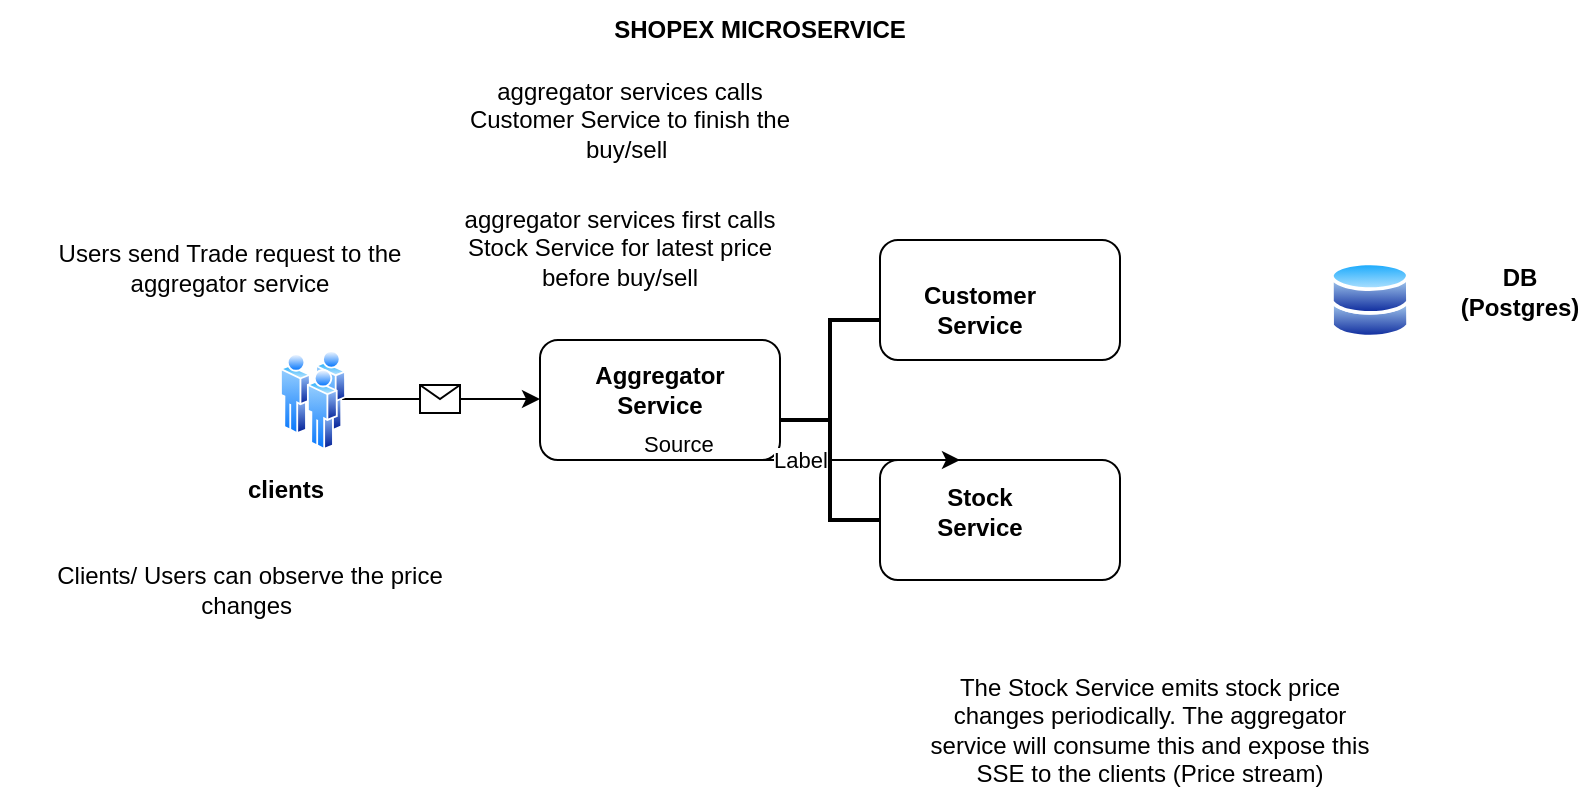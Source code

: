 <mxfile version="26.1.1">
  <diagram name="Page-1" id="4KFR2kWCeijxK2zMIpY0">
    <mxGraphModel dx="1034" dy="557" grid="1" gridSize="10" guides="1" tooltips="1" connect="1" arrows="1" fold="1" page="1" pageScale="1" pageWidth="850" pageHeight="1100" math="0" shadow="0">
      <root>
        <mxCell id="0" />
        <mxCell id="1" parent="0" />
        <mxCell id="8PgAHHDL6ybROaUIPR1d-1" value="" style="rounded=1;whiteSpace=wrap;html=1;" parent="1" vertex="1">
          <mxGeometry x="290" y="230" width="120" height="60" as="geometry" />
        </mxCell>
        <mxCell id="8PgAHHDL6ybROaUIPR1d-2" value="" style="rounded=1;whiteSpace=wrap;html=1;" parent="1" vertex="1">
          <mxGeometry x="460" y="180" width="120" height="60" as="geometry" />
        </mxCell>
        <mxCell id="8PgAHHDL6ybROaUIPR1d-3" value="" style="rounded=1;whiteSpace=wrap;html=1;" parent="1" vertex="1">
          <mxGeometry x="460" y="290" width="120" height="60" as="geometry" />
        </mxCell>
        <mxCell id="8PgAHHDL6ybROaUIPR1d-11" value="" style="endArrow=classic;html=1;rounded=0;" parent="1" edge="1">
          <mxGeometry relative="1" as="geometry">
            <mxPoint x="190" y="259.5" as="sourcePoint" />
            <mxPoint x="290" y="259.5" as="targetPoint" />
          </mxGeometry>
        </mxCell>
        <mxCell id="8PgAHHDL6ybROaUIPR1d-12" value="" style="shape=message;html=1;outlineConnect=0;" parent="8PgAHHDL6ybROaUIPR1d-11" vertex="1">
          <mxGeometry width="20" height="14" relative="1" as="geometry">
            <mxPoint x="-10" y="-7" as="offset" />
          </mxGeometry>
        </mxCell>
        <mxCell id="8PgAHHDL6ybROaUIPR1d-19" value="" style="strokeWidth=2;html=1;shape=mxgraph.flowchart.annotation_2;align=left;labelPosition=right;pointerEvents=1;" parent="1" vertex="1">
          <mxGeometry x="410" y="220" width="50" height="100" as="geometry" />
        </mxCell>
        <mxCell id="8PgAHHDL6ybROaUIPR1d-26" value="SHOPEX MICROSERVICE" style="text;strokeColor=none;align=center;fillColor=none;html=1;verticalAlign=middle;whiteSpace=wrap;rounded=0;fontStyle=1" parent="1" vertex="1">
          <mxGeometry x="280" y="60" width="240" height="30" as="geometry" />
        </mxCell>
        <mxCell id="8PgAHHDL6ybROaUIPR1d-27" value="" style="image;aspect=fixed;perimeter=ellipsePerimeter;html=1;align=center;shadow=0;dashed=0;spacingTop=3;image=img/lib/active_directory/users.svg;" parent="1" vertex="1">
          <mxGeometry x="160" y="235" width="33" height="50" as="geometry" />
        </mxCell>
        <mxCell id="8PgAHHDL6ybROaUIPR1d-29" value="" style="image;aspect=fixed;perimeter=ellipsePerimeter;html=1;align=center;shadow=0;dashed=0;spacingTop=3;image=img/lib/active_directory/databases.svg;" parent="1" vertex="1">
          <mxGeometry x="685.1" y="190.5" width="39.8" height="39" as="geometry" />
        </mxCell>
        <mxCell id="8PgAHHDL6ybROaUIPR1d-37" value="Aggregator Service" style="text;strokeColor=none;align=center;fillColor=none;html=1;verticalAlign=middle;whiteSpace=wrap;rounded=0;fontStyle=1" parent="1" vertex="1">
          <mxGeometry x="320" y="240" width="60" height="30" as="geometry" />
        </mxCell>
        <mxCell id="8PgAHHDL6ybROaUIPR1d-38" value="Customer Service" style="text;strokeColor=none;align=center;fillColor=none;html=1;verticalAlign=middle;whiteSpace=wrap;rounded=0;fontStyle=1" parent="1" vertex="1">
          <mxGeometry x="480" y="199.5" width="60" height="30" as="geometry" />
        </mxCell>
        <mxCell id="8PgAHHDL6ybROaUIPR1d-39" value="Stock Service" style="text;strokeColor=none;align=center;fillColor=none;html=1;verticalAlign=middle;whiteSpace=wrap;rounded=0;fontStyle=1" parent="1" vertex="1">
          <mxGeometry x="480" y="300.5" width="60" height="30" as="geometry" />
        </mxCell>
        <mxCell id="8PgAHHDL6ybROaUIPR1d-40" value="DB (Postgres)" style="text;strokeColor=none;align=center;fillColor=none;html=1;verticalAlign=middle;whiteSpace=wrap;rounded=0;fontStyle=1" parent="1" vertex="1">
          <mxGeometry x="750" y="190.5" width="60" height="30" as="geometry" />
        </mxCell>
        <mxCell id="8PgAHHDL6ybROaUIPR1d-42" value="clients" style="text;strokeColor=none;align=center;fillColor=none;html=1;verticalAlign=middle;whiteSpace=wrap;rounded=0;fontStyle=1" parent="1" vertex="1">
          <mxGeometry x="133" y="290" width="60" height="30" as="geometry" />
        </mxCell>
        <mxCell id="pzsvleAysf-lNpO9Bhea-1" value="The Stock Service emits stock price changes periodically. The aggregator service will consume this and expose this SSE to the clients (Price stream)" style="text;strokeColor=none;align=center;fillColor=none;html=1;verticalAlign=middle;whiteSpace=wrap;rounded=0;" parent="1" vertex="1">
          <mxGeometry x="480" y="390" width="230" height="70" as="geometry" />
        </mxCell>
        <mxCell id="pzsvleAysf-lNpO9Bhea-2" value="Clients/ Users can observe the price changes&amp;nbsp;" style="text;strokeColor=none;align=center;fillColor=none;html=1;verticalAlign=middle;whiteSpace=wrap;rounded=0;" parent="1" vertex="1">
          <mxGeometry x="30" y="339.5" width="230" height="30.5" as="geometry" />
        </mxCell>
        <mxCell id="pzsvleAysf-lNpO9Bhea-3" value="Users send Trade request to the aggregator service" style="text;strokeColor=none;align=center;fillColor=none;html=1;verticalAlign=middle;whiteSpace=wrap;rounded=0;" parent="1" vertex="1">
          <mxGeometry x="20" y="179" width="230" height="30.5" as="geometry" />
        </mxCell>
        <mxCell id="pzsvleAysf-lNpO9Bhea-4" value="aggregator services first calls Stock Service for latest price before buy/sell" style="text;strokeColor=none;align=center;fillColor=none;html=1;verticalAlign=middle;whiteSpace=wrap;rounded=0;" parent="1" vertex="1">
          <mxGeometry x="240" y="168.5" width="180" height="31" as="geometry" />
        </mxCell>
        <mxCell id="pzsvleAysf-lNpO9Bhea-5" value="aggregator services calls Customer Service to finish the buy/sell&amp;nbsp;" style="text;strokeColor=none;align=center;fillColor=none;html=1;verticalAlign=middle;whiteSpace=wrap;rounded=0;" parent="1" vertex="1">
          <mxGeometry x="245" y="89.5" width="180" height="60.5" as="geometry" />
        </mxCell>
        <mxCell id="PAE6oldgGo5bu31qLdYu-3" value="" style="endArrow=classic;html=1;rounded=0;" parent="1" edge="1">
          <mxGeometry relative="1" as="geometry">
            <mxPoint x="340" y="290" as="sourcePoint" />
            <mxPoint x="500" y="290" as="targetPoint" />
          </mxGeometry>
        </mxCell>
        <mxCell id="PAE6oldgGo5bu31qLdYu-4" value="Label" style="edgeLabel;resizable=0;html=1;;align=center;verticalAlign=middle;" parent="PAE6oldgGo5bu31qLdYu-3" connectable="0" vertex="1">
          <mxGeometry relative="1" as="geometry" />
        </mxCell>
        <mxCell id="PAE6oldgGo5bu31qLdYu-5" value="Source" style="edgeLabel;resizable=0;html=1;;align=left;verticalAlign=bottom;" parent="PAE6oldgGo5bu31qLdYu-3" connectable="0" vertex="1">
          <mxGeometry x="-1" relative="1" as="geometry" />
        </mxCell>
      </root>
    </mxGraphModel>
  </diagram>
</mxfile>
